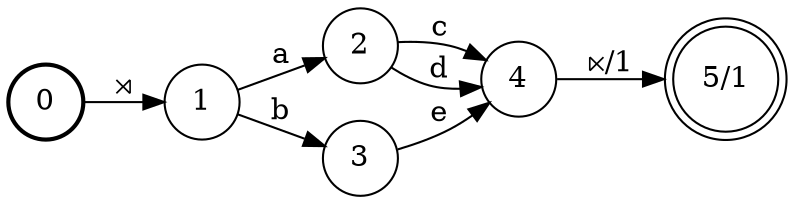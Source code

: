 digraph FST {
rankdir = LR;
size = "8.5,11";
center = 1;
orientation = Portrait;
ranksep = "0.4";
nodesep = "0.25";
0 [label = "0", shape = circle, style = bold, fontsize = 14]
	0 -> 1 [label = "⋊", fontsize = 14];
1 [label = "1", shape = circle, style = solid, fontsize = 14]
	1 -> 2 [label = "a", fontsize = 14];
	1 -> 3 [label = "b", fontsize = 14];
2 [label = "2", shape = circle, style = solid, fontsize = 14]
	2 -> 4 [label = "c", fontsize = 14];
	2 -> 4 [label = "d", fontsize = 14];
3 [label = "3", shape = circle, style = solid, fontsize = 14]
	3 -> 4 [label = "e", fontsize = 14];
4 [label = "4", shape = circle, style = solid, fontsize = 14]
	4 -> 5 [label = "⋉/1", fontsize = 14];
5 [label = "5/1", shape = doublecircle, style = solid, fontsize = 14]
}
